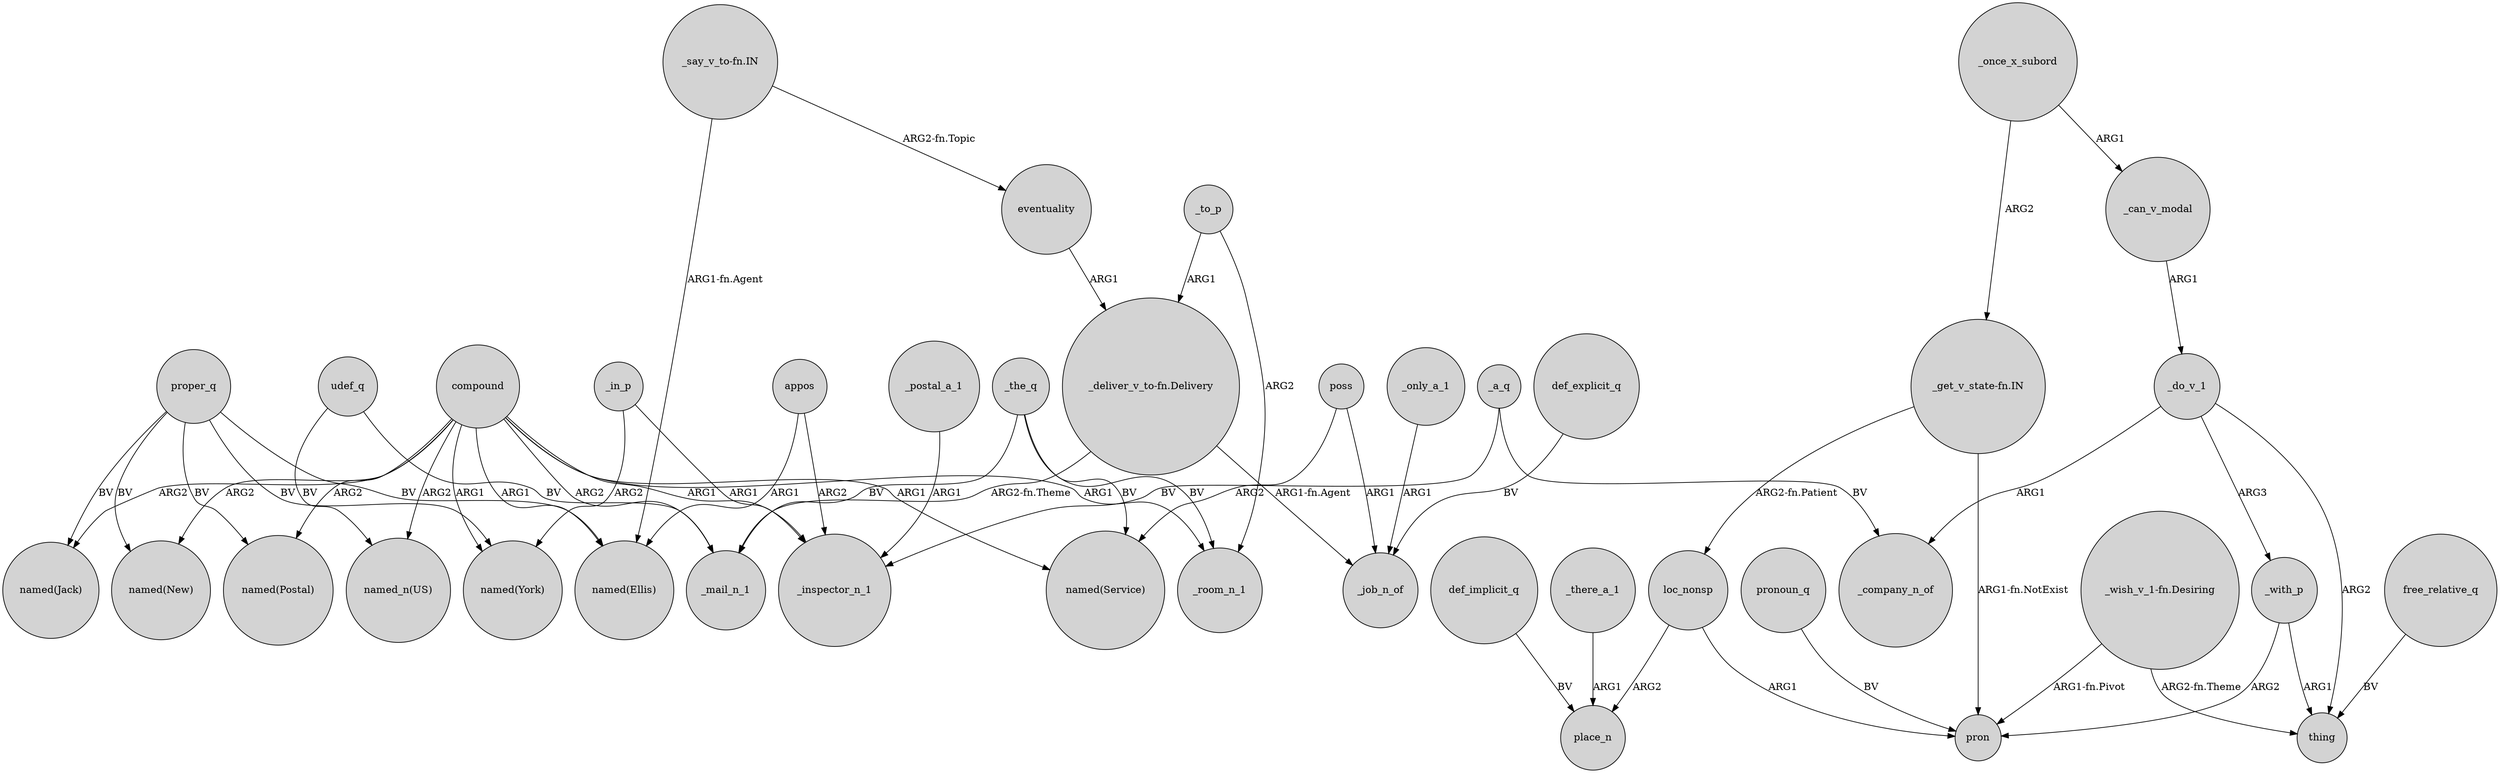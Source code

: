 digraph {
	node [shape=circle style=filled]
	_in_p -> _inspector_n_1 [label=ARG1]
	"_say_v_to-fn.IN" -> eventuality [label="ARG2-fn.Topic"]
	_do_v_1 -> _company_n_of [label=ARG1]
	"_get_v_state-fn.IN" -> pron [label="ARG1-fn.NotExist"]
	udef_q -> "named_n(US)" [label=BV]
	compound -> "named(New)" [label=ARG2]
	_once_x_subord -> "_get_v_state-fn.IN" [label=ARG2]
	_a_q -> _inspector_n_1 [label=BV]
	"_wish_v_1-fn.Desiring" -> thing [label="ARG2-fn.Theme"]
	_postal_a_1 -> _inspector_n_1 [label=ARG1]
	_to_p -> "_deliver_v_to-fn.Delivery" [label=ARG1]
	proper_q -> "named(New)" [label=BV]
	loc_nonsp -> pron [label=ARG1]
	"_say_v_to-fn.IN" -> "named(Ellis)" [label="ARG1-fn.Agent"]
	_only_a_1 -> _job_n_of [label=ARG1]
	compound -> _inspector_n_1 [label=ARG1]
	def_implicit_q -> place_n [label=BV]
	_the_q -> _mail_n_1 [label=BV]
	compound -> "named_n(US)" [label=ARG2]
	compound -> "named(Service)" [label=ARG1]
	_do_v_1 -> _with_p [label=ARG3]
	compound -> "named(Jack)" [label=ARG2]
	pronoun_q -> pron [label=BV]
	compound -> _mail_n_1 [label=ARG2]
	compound -> "named(York)" [label=ARG1]
	_with_p -> thing [label=ARG1]
	udef_q -> _mail_n_1 [label=BV]
	"_get_v_state-fn.IN" -> loc_nonsp [label="ARG2-fn.Patient"]
	proper_q -> "named(Ellis)" [label=BV]
	appos -> "named(Ellis)" [label=ARG1]
	proper_q -> "named(Postal)" [label=BV]
	appos -> _inspector_n_1 [label=ARG2]
	poss -> _job_n_of [label=ARG1]
	"_deliver_v_to-fn.Delivery" -> _mail_n_1 [label="ARG2-fn.Theme"]
	free_relative_q -> thing [label=BV]
	"_wish_v_1-fn.Desiring" -> pron [label="ARG1-fn.Pivot"]
	poss -> "named(Service)" [label=ARG2]
	def_explicit_q -> _job_n_of [label=BV]
	compound -> "named(Postal)" [label=ARG2]
	_can_v_modal -> _do_v_1 [label=ARG1]
	compound -> _room_n_1 [label=ARG1]
	_the_q -> "named(Service)" [label=BV]
	_a_q -> _company_n_of [label=BV]
	proper_q -> "named(Jack)" [label=BV]
	_in_p -> "named(York)" [label=ARG2]
	"_deliver_v_to-fn.Delivery" -> _job_n_of [label="ARG1-fn.Agent"]
	loc_nonsp -> place_n [label=ARG2]
	_do_v_1 -> thing [label=ARG2]
	_to_p -> _room_n_1 [label=ARG2]
	_the_q -> _room_n_1 [label=BV]
	_once_x_subord -> _can_v_modal [label=ARG1]
	proper_q -> "named(York)" [label=BV]
	_with_p -> pron [label=ARG2]
	compound -> "named(Ellis)" [label=ARG1]
	eventuality -> "_deliver_v_to-fn.Delivery" [label=ARG1]
	_there_a_1 -> place_n [label=ARG1]
}
